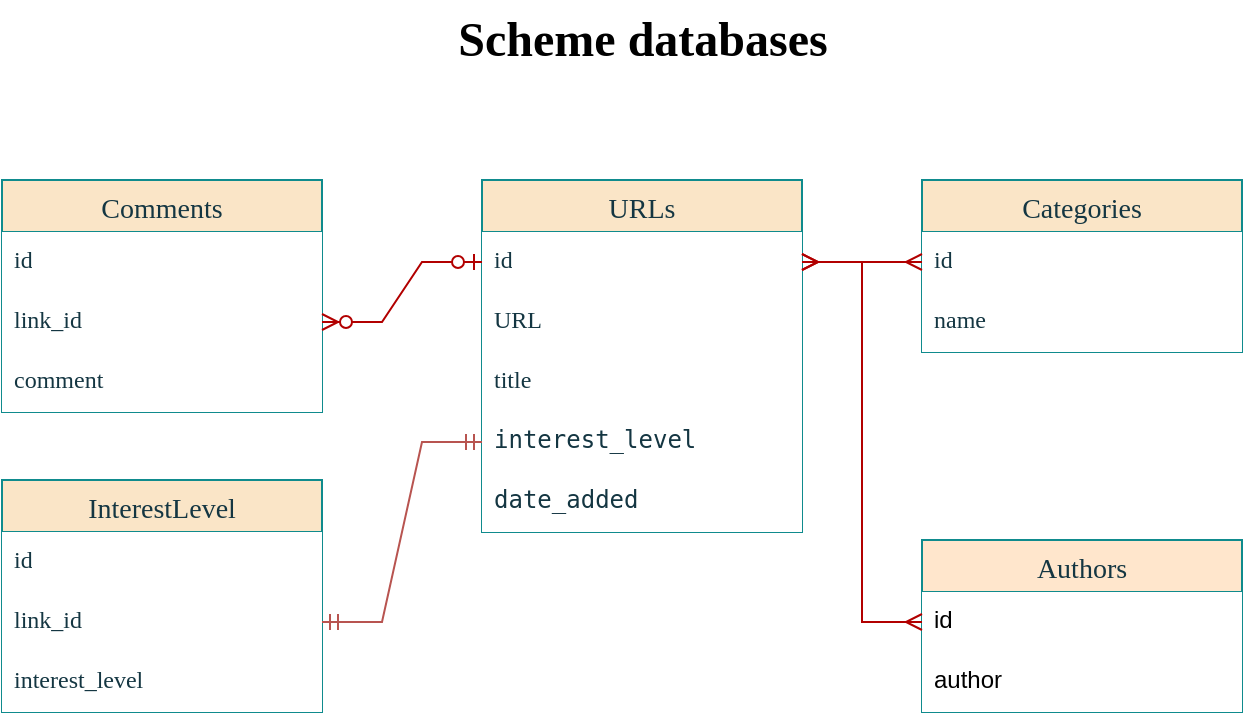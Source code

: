 <mxfile version="25.0.3">
  <diagram name="Страница — 1" id="Rrm_syLpIqzjWPo9_wCZ">
    <mxGraphModel dx="1703" dy="654" grid="1" gridSize="10" guides="1" tooltips="1" connect="1" arrows="1" fold="1" page="0" pageScale="1" pageWidth="827" pageHeight="1169" math="0" shadow="0">
      <root>
        <mxCell id="0" />
        <mxCell id="1" parent="0" />
        <mxCell id="c_aL78l6901JoEGQASR0-5" value="URLs" style="swimlane;fontStyle=0;childLayout=stackLayout;horizontal=1;startSize=26;horizontalStack=0;resizeParent=1;resizeParentMax=0;resizeLast=0;collapsible=1;marginBottom=0;align=center;fontSize=14;fontFamily=Space Mono;labelBackgroundColor=none;fillColor=#FAE5C7;strokeColor=#0F8B8D;fontColor=#143642;fontSource=https%3A%2F%2Ffonts.googleapis.com%2Fcss%3Ffamily%3DSpace%2BMono;" parent="1" vertex="1">
          <mxGeometry x="80" y="300" width="160" height="176" as="geometry" />
        </mxCell>
        <mxCell id="c_aL78l6901JoEGQASR0-6" value="id" style="text;strokeColor=none;fillColor=default;spacingLeft=4;spacingRight=4;overflow=hidden;rotatable=0;points=[[0,0.5],[1,0.5]];portConstraint=eastwest;fontSize=12;whiteSpace=wrap;html=1;fontFamily=Space Mono;labelBackgroundColor=none;fontColor=#143642;fontSource=https%3A%2F%2Ffonts.googleapis.com%2Fcss%3Ffamily%3DSpace%2BMono;" parent="c_aL78l6901JoEGQASR0-5" vertex="1">
          <mxGeometry y="26" width="160" height="30" as="geometry" />
        </mxCell>
        <mxCell id="c_aL78l6901JoEGQASR0-8" value="URL" style="text;strokeColor=none;fillColor=default;spacingLeft=4;spacingRight=4;overflow=hidden;rotatable=0;points=[[0,0.5],[1,0.5]];portConstraint=eastwest;fontSize=12;whiteSpace=wrap;html=1;fontFamily=Space Mono;labelBackgroundColor=none;fontColor=#143642;fontSource=https%3A%2F%2Ffonts.googleapis.com%2Fcss%3Ffamily%3DSpace%2BMono;" parent="c_aL78l6901JoEGQASR0-5" vertex="1">
          <mxGeometry y="56" width="160" height="30" as="geometry" />
        </mxCell>
        <mxCell id="c_aL78l6901JoEGQASR0-9" value="&lt;font&gt;title&lt;/font&gt;" style="text;strokeColor=none;fillColor=default;spacingLeft=4;spacingRight=4;overflow=hidden;rotatable=0;points=[[0,0.5],[1,0.5]];portConstraint=eastwest;fontSize=12;whiteSpace=wrap;html=1;fontFamily=Space Mono;labelBackgroundColor=none;fontColor=#143642;fontSource=https%3A%2F%2Ffonts.googleapis.com%2Fcss%3Ffamily%3DSpace%2BMono;" parent="c_aL78l6901JoEGQASR0-5" vertex="1">
          <mxGeometry y="86" width="160" height="30" as="geometry" />
        </mxCell>
        <mxCell id="c_aL78l6901JoEGQASR0-11" value="&lt;code style=&quot;&quot;&gt;interest_level&lt;/code&gt;" style="text;strokeColor=none;fillColor=default;spacingLeft=4;spacingRight=4;overflow=hidden;rotatable=0;points=[[0,0.5],[1,0.5]];portConstraint=eastwest;fontSize=12;whiteSpace=wrap;html=1;fontFamily=Space Mono;labelBackgroundColor=none;fontColor=#143642;fontSource=https%3A%2F%2Ffonts.googleapis.com%2Fcss%3Ffamily%3DSpace%2BMono;" parent="c_aL78l6901JoEGQASR0-5" vertex="1">
          <mxGeometry y="116" width="160" height="30" as="geometry" />
        </mxCell>
        <mxCell id="c_aL78l6901JoEGQASR0-12" value="&lt;code style=&quot;&quot;&gt;date_added&lt;/code&gt;" style="text;strokeColor=none;fillColor=default;spacingLeft=4;spacingRight=4;overflow=hidden;rotatable=0;points=[[0,0.5],[1,0.5]];portConstraint=eastwest;fontSize=12;whiteSpace=wrap;html=1;fontFamily=Space Mono;labelBackgroundColor=none;fontColor=#143642;fontSource=https%3A%2F%2Ffonts.googleapis.com%2Fcss%3Ffamily%3DSpace%2BMono;" parent="c_aL78l6901JoEGQASR0-5" vertex="1">
          <mxGeometry y="146" width="160" height="30" as="geometry" />
        </mxCell>
        <mxCell id="c_aL78l6901JoEGQASR0-22" value="Comments" style="swimlane;fontStyle=0;childLayout=stackLayout;horizontal=1;startSize=26;horizontalStack=0;resizeParent=1;resizeParentMax=0;resizeLast=0;collapsible=1;marginBottom=0;align=center;fontSize=14;strokeColor=#0F8B8D;fontColor=#143642;fillColor=#FAE5C7;fontFamily=Space Mono;fontSource=https%3A%2F%2Ffonts.googleapis.com%2Fcss%3Ffamily%3DSpace%2BMono;" parent="1" vertex="1">
          <mxGeometry x="-160" y="300" width="160" height="116" as="geometry" />
        </mxCell>
        <mxCell id="c_aL78l6901JoEGQASR0-23" value="id" style="text;strokeColor=none;fillColor=default;spacingLeft=4;spacingRight=4;overflow=hidden;rotatable=0;points=[[0,0.5],[1,0.5]];portConstraint=eastwest;fontSize=12;whiteSpace=wrap;html=1;fontColor=#143642;fontFamily=Space Mono;fontSource=https%3A%2F%2Ffonts.googleapis.com%2Fcss%3Ffamily%3DSpace%2BMono;" parent="c_aL78l6901JoEGQASR0-22" vertex="1">
          <mxGeometry y="26" width="160" height="30" as="geometry" />
        </mxCell>
        <mxCell id="c_aL78l6901JoEGQASR0-24" value="link_id" style="text;strokeColor=none;fillColor=default;spacingLeft=4;spacingRight=4;overflow=hidden;rotatable=0;points=[[0,0.5],[1,0.5]];portConstraint=eastwest;fontSize=12;whiteSpace=wrap;html=1;fontColor=#143642;fontFamily=Space Mono;fontSource=https%3A%2F%2Ffonts.googleapis.com%2Fcss%3Ffamily%3DSpace%2BMono;" parent="c_aL78l6901JoEGQASR0-22" vertex="1">
          <mxGeometry y="56" width="160" height="30" as="geometry" />
        </mxCell>
        <mxCell id="c_aL78l6901JoEGQASR0-25" value="comment" style="text;strokeColor=none;fillColor=default;spacingLeft=4;spacingRight=4;overflow=hidden;rotatable=0;points=[[0,0.5],[1,0.5]];portConstraint=eastwest;fontSize=12;whiteSpace=wrap;html=1;fontColor=#143642;fontFamily=Space Mono;fontSource=https%3A%2F%2Ffonts.googleapis.com%2Fcss%3Ffamily%3DSpace%2BMono;" parent="c_aL78l6901JoEGQASR0-22" vertex="1">
          <mxGeometry y="86" width="160" height="30" as="geometry" />
        </mxCell>
        <mxCell id="c_aL78l6901JoEGQASR0-52" value="Categories" style="swimlane;fontStyle=0;childLayout=stackLayout;horizontal=1;startSize=26;horizontalStack=0;resizeParent=1;resizeParentMax=0;resizeLast=0;collapsible=1;marginBottom=0;align=center;fontSize=14;strokeColor=#0F8B8D;fontColor=#143642;fillColor=#FAE5C7;fontFamily=Space Mono;fontSource=https%3A%2F%2Ffonts.googleapis.com%2Fcss%3Ffamily%3DSpace%2BMono;" parent="1" vertex="1">
          <mxGeometry x="300" y="300" width="160" height="86" as="geometry" />
        </mxCell>
        <mxCell id="c_aL78l6901JoEGQASR0-53" value="id" style="text;strokeColor=none;fillColor=default;spacingLeft=4;spacingRight=4;overflow=hidden;rotatable=0;points=[[0,0.5],[1,0.5]];portConstraint=eastwest;fontSize=12;whiteSpace=wrap;html=1;fontColor=#143642;fontFamily=Space Mono;fontSource=https%3A%2F%2Ffonts.googleapis.com%2Fcss%3Ffamily%3DSpace%2BMono;" parent="c_aL78l6901JoEGQASR0-52" vertex="1">
          <mxGeometry y="26" width="160" height="30" as="geometry" />
        </mxCell>
        <mxCell id="c_aL78l6901JoEGQASR0-54" value="name" style="text;strokeColor=none;fillColor=default;spacingLeft=4;spacingRight=4;overflow=hidden;rotatable=0;points=[[0,0.5],[1,0.5]];portConstraint=eastwest;fontSize=12;whiteSpace=wrap;html=1;fontColor=#143642;fontFamily=Space Mono;fontSource=https%3A%2F%2Ffonts.googleapis.com%2Fcss%3Ffamily%3DSpace%2BMono;" parent="c_aL78l6901JoEGQASR0-52" vertex="1">
          <mxGeometry y="56" width="160" height="30" as="geometry" />
        </mxCell>
        <mxCell id="c_aL78l6901JoEGQASR0-62" value="InterestLevel" style="swimlane;fontStyle=0;childLayout=stackLayout;horizontal=1;startSize=26;horizontalStack=0;resizeParent=1;resizeParentMax=0;resizeLast=0;collapsible=1;marginBottom=0;align=center;fontSize=14;strokeColor=#0F8B8D;fontColor=#143642;fillColor=#FAE5C7;fontFamily=Space Mono;fontSource=https%3A%2F%2Ffonts.googleapis.com%2Fcss%3Ffamily%3DSpace%2BMono;" parent="1" vertex="1">
          <mxGeometry x="-160" y="450" width="160" height="116" as="geometry" />
        </mxCell>
        <mxCell id="c_aL78l6901JoEGQASR0-63" value="id" style="text;strokeColor=none;fillColor=default;spacingLeft=4;spacingRight=4;overflow=hidden;rotatable=0;points=[[0,0.5],[1,0.5]];portConstraint=eastwest;fontSize=12;whiteSpace=wrap;html=1;fontColor=#143642;fontFamily=Space Mono;fontSource=https%3A%2F%2Ffonts.googleapis.com%2Fcss%3Ffamily%3DSpace%2BMono;" parent="c_aL78l6901JoEGQASR0-62" vertex="1">
          <mxGeometry y="26" width="160" height="30" as="geometry" />
        </mxCell>
        <mxCell id="c_aL78l6901JoEGQASR0-64" value="link_id" style="text;strokeColor=none;fillColor=default;spacingLeft=4;spacingRight=4;overflow=hidden;rotatable=0;points=[[0,0.5],[1,0.5]];portConstraint=eastwest;fontSize=12;whiteSpace=wrap;html=1;fontColor=#143642;fontFamily=Space Mono;fontSource=https%3A%2F%2Ffonts.googleapis.com%2Fcss%3Ffamily%3DSpace%2BMono;" parent="c_aL78l6901JoEGQASR0-62" vertex="1">
          <mxGeometry y="56" width="160" height="30" as="geometry" />
        </mxCell>
        <mxCell id="c_aL78l6901JoEGQASR0-65" value="interest_level" style="text;strokeColor=none;fillColor=default;spacingLeft=4;spacingRight=4;overflow=hidden;rotatable=0;points=[[0,0.5],[1,0.5]];portConstraint=eastwest;fontSize=12;whiteSpace=wrap;html=1;fontColor=#143642;fontFamily=Space Mono;fontSource=https%3A%2F%2Ffonts.googleapis.com%2Fcss%3Ffamily%3DSpace%2BMono;" parent="c_aL78l6901JoEGQASR0-62" vertex="1">
          <mxGeometry y="86" width="160" height="30" as="geometry" />
        </mxCell>
        <mxCell id="c_aL78l6901JoEGQASR0-73" value="&lt;b&gt;&lt;font data-font-src=&quot;https://fonts.googleapis.com/css?family=Space+Mono&quot; face=&quot;Space Mono&quot; style=&quot;font-size: 24px;&quot;&gt;Scheme databases&lt;br&gt;&lt;/font&gt;&lt;/b&gt;" style="text;html=1;align=center;verticalAlign=middle;resizable=0;points=[];autosize=1;strokeColor=none;fillColor=none;" parent="1" vertex="1">
          <mxGeometry x="30" y="210" width="260" height="40" as="geometry" />
        </mxCell>
        <mxCell id="c_aL78l6901JoEGQASR0-74" value="" style="edgeStyle=entityRelationEdgeStyle;fontSize=12;html=1;endArrow=ERmandOne;startArrow=ERmandOne;rounded=0;fillColor=#f8cecc;strokeColor=#b85450;" parent="1" source="c_aL78l6901JoEGQASR0-64" target="c_aL78l6901JoEGQASR0-11" edge="1">
          <mxGeometry width="100" height="100" relative="1" as="geometry">
            <mxPoint x="-9" y="510" as="sourcePoint" />
            <mxPoint x="80" y="461" as="targetPoint" />
          </mxGeometry>
        </mxCell>
        <mxCell id="c_aL78l6901JoEGQASR0-235" value="" style="edgeStyle=entityRelationEdgeStyle;fontSize=12;html=1;endArrow=ERzeroToMany;startArrow=ERzeroToOne;rounded=0;fillColor=#e51400;strokeColor=#B20000;" parent="1" source="c_aL78l6901JoEGQASR0-6" target="c_aL78l6901JoEGQASR0-24" edge="1">
          <mxGeometry width="100" height="100" relative="1" as="geometry">
            <mxPoint x="240" y="341" as="sourcePoint" />
            <mxPoint x="210" y="570" as="targetPoint" />
          </mxGeometry>
        </mxCell>
        <mxCell id="c_aL78l6901JoEGQASR0-248" value="Authors" style="swimlane;fontStyle=0;childLayout=stackLayout;horizontal=1;startSize=26;horizontalStack=0;resizeParent=1;resizeParentMax=0;resizeLast=0;collapsible=1;marginBottom=0;align=center;fontSize=14;swimlaneFillColor=default;strokeColor=#0F8B8D;fillColor=#ffe6cc;fontFamily=Space Mono;fontSource=https%3A%2F%2Ffonts.googleapis.com%2Fcss%3Ffamily%3DSpace%2BMono;fontColor=#143642;" parent="1" vertex="1">
          <mxGeometry x="300" y="480" width="160" height="86" as="geometry" />
        </mxCell>
        <mxCell id="c_aL78l6901JoEGQASR0-249" value="id" style="text;strokeColor=none;fillColor=default;spacingLeft=4;spacingRight=4;overflow=hidden;rotatable=0;points=[[0,0.5],[1,0.5]];portConstraint=eastwest;fontSize=12;whiteSpace=wrap;html=1;" parent="c_aL78l6901JoEGQASR0-248" vertex="1">
          <mxGeometry y="26" width="160" height="30" as="geometry" />
        </mxCell>
        <mxCell id="c_aL78l6901JoEGQASR0-250" value="author" style="text;spacingLeft=4;spacingRight=4;overflow=hidden;rotatable=0;points=[[0,0.5],[1,0.5]];portConstraint=eastwest;fontSize=12;whiteSpace=wrap;html=1;fillColor=default;" parent="c_aL78l6901JoEGQASR0-248" vertex="1">
          <mxGeometry y="56" width="160" height="30" as="geometry" />
        </mxCell>
        <mxCell id="_RAib6gcxli-lUEQNI-1-1" value="" style="edgeStyle=entityRelationEdgeStyle;fontSize=12;html=1;endArrow=ERmany;startArrow=ERmany;rounded=0;fillColor=#e51400;strokeColor=#B20000;" parent="1" source="c_aL78l6901JoEGQASR0-6" target="c_aL78l6901JoEGQASR0-53" edge="1">
          <mxGeometry width="100" height="100" relative="1" as="geometry">
            <mxPoint x="140" y="520" as="sourcePoint" />
            <mxPoint x="240" y="420" as="targetPoint" />
          </mxGeometry>
        </mxCell>
        <mxCell id="_RAib6gcxli-lUEQNI-1-2" value="" style="edgeStyle=entityRelationEdgeStyle;fontSize=12;html=1;endArrow=ERmany;startArrow=ERmany;rounded=0;fillColor=#e51400;strokeColor=#B20000;" parent="1" source="c_aL78l6901JoEGQASR0-6" target="c_aL78l6901JoEGQASR0-249" edge="1">
          <mxGeometry width="100" height="100" relative="1" as="geometry">
            <mxPoint x="230" y="500" as="sourcePoint" />
            <mxPoint x="330" y="400" as="targetPoint" />
          </mxGeometry>
        </mxCell>
      </root>
    </mxGraphModel>
  </diagram>
</mxfile>
